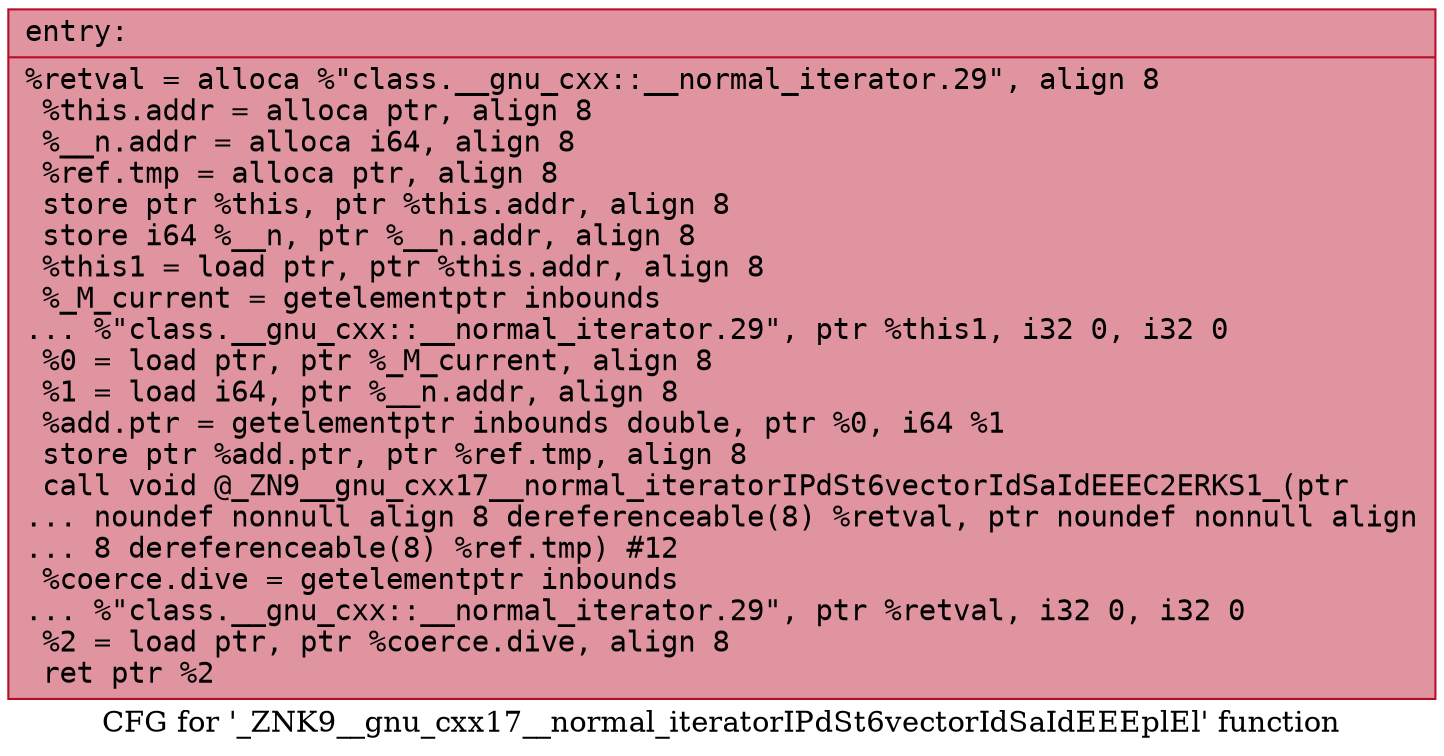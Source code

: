 digraph "CFG for '_ZNK9__gnu_cxx17__normal_iteratorIPdSt6vectorIdSaIdEEEplEl' function" {
	label="CFG for '_ZNK9__gnu_cxx17__normal_iteratorIPdSt6vectorIdSaIdEEEplEl' function";

	Node0x55e722dd4c20 [shape=record,color="#b70d28ff", style=filled, fillcolor="#b70d2870" fontname="Courier",label="{entry:\l|  %retval = alloca %\"class.__gnu_cxx::__normal_iterator.29\", align 8\l  %this.addr = alloca ptr, align 8\l  %__n.addr = alloca i64, align 8\l  %ref.tmp = alloca ptr, align 8\l  store ptr %this, ptr %this.addr, align 8\l  store i64 %__n, ptr %__n.addr, align 8\l  %this1 = load ptr, ptr %this.addr, align 8\l  %_M_current = getelementptr inbounds\l... %\"class.__gnu_cxx::__normal_iterator.29\", ptr %this1, i32 0, i32 0\l  %0 = load ptr, ptr %_M_current, align 8\l  %1 = load i64, ptr %__n.addr, align 8\l  %add.ptr = getelementptr inbounds double, ptr %0, i64 %1\l  store ptr %add.ptr, ptr %ref.tmp, align 8\l  call void @_ZN9__gnu_cxx17__normal_iteratorIPdSt6vectorIdSaIdEEEC2ERKS1_(ptr\l... noundef nonnull align 8 dereferenceable(8) %retval, ptr noundef nonnull align\l... 8 dereferenceable(8) %ref.tmp) #12\l  %coerce.dive = getelementptr inbounds\l... %\"class.__gnu_cxx::__normal_iterator.29\", ptr %retval, i32 0, i32 0\l  %2 = load ptr, ptr %coerce.dive, align 8\l  ret ptr %2\l}"];
}
